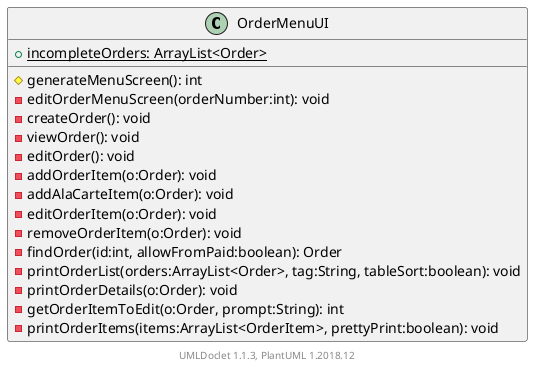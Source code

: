 @startuml

    class OrderMenuUI [[../sg/edu/ntu/scse/cz2002/ui/OrderMenuUI.html]] {
        {static} +incompleteOrders: ArrayList<Order>
        #generateMenuScreen(): int
        -editOrderMenuScreen(orderNumber:int): void
        -createOrder(): void
        -viewOrder(): void
        -editOrder(): void
        -addOrderItem(o:Order): void
        -addAlaCarteItem(o:Order): void
        -editOrderItem(o:Order): void
        -removeOrderItem(o:Order): void
        -findOrder(id:int, allowFromPaid:boolean): Order
        -printOrderList(orders:ArrayList<Order>, tag:String, tableSort:boolean): void
        -printOrderDetails(o:Order): void
        -getOrderItemToEdit(o:Order, prompt:String): int
        -printOrderItems(items:ArrayList<OrderItem>, prettyPrint:boolean): void
    }


    center footer UMLDoclet 1.1.3, PlantUML 1.2018.12
@enduml
